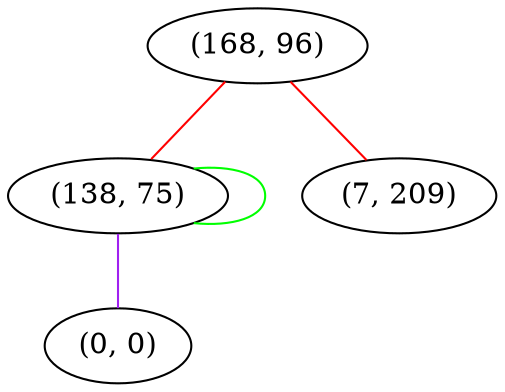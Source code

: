 graph "" {
"(168, 96)";
"(138, 75)";
"(0, 0)";
"(7, 209)";
"(168, 96)" -- "(138, 75)"  [color=red, key=0, weight=1];
"(168, 96)" -- "(7, 209)"  [color=red, key=0, weight=1];
"(138, 75)" -- "(138, 75)"  [color=green, key=0, weight=2];
"(138, 75)" -- "(0, 0)"  [color=purple, key=0, weight=4];
}
